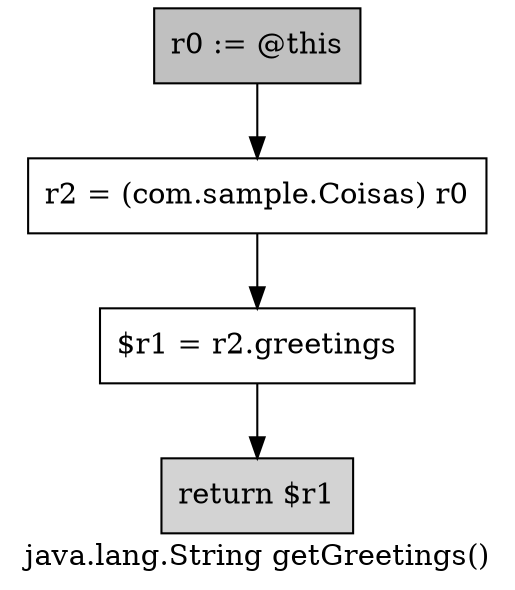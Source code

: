 digraph "java.lang.String getGreetings()" {
    label="java.lang.String getGreetings()";
    node [shape=box];
    "0" [style=filled,fillcolor=gray,label="r0 := @this",];
    "1" [label="r2 = (com.sample.Coisas) r0",];
    "0"->"1";
    "2" [label="$r1 = r2.greetings",];
    "1"->"2";
    "3" [style=filled,fillcolor=lightgray,label="return $r1",];
    "2"->"3";
}
